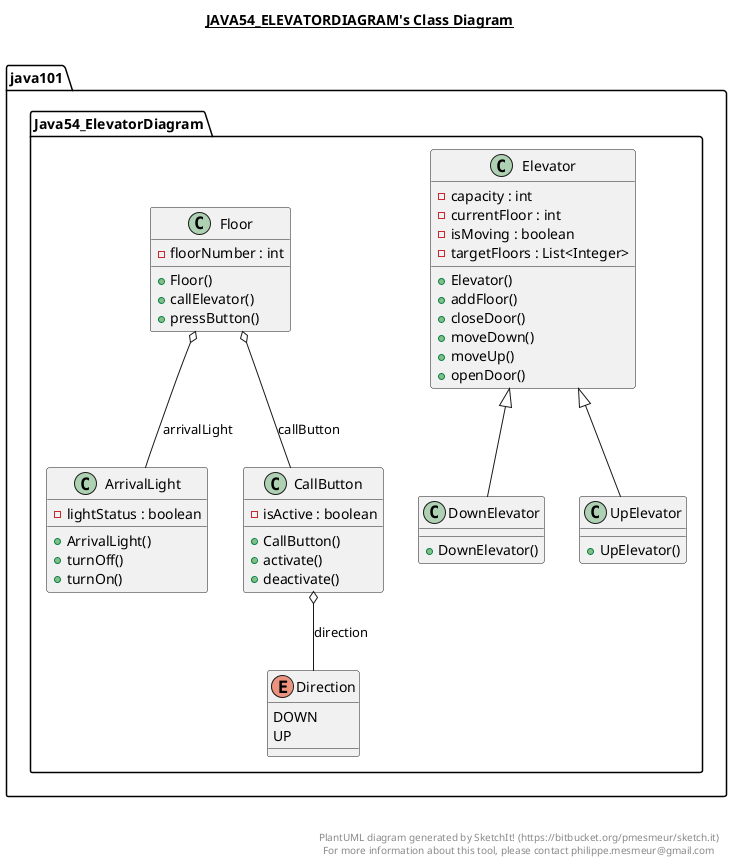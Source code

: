 @startuml

title __JAVA54_ELEVATORDIAGRAM's Class Diagram__\n

  namespace java101 {
    namespace Java54_ElevatorDiagram {
      class java101.Java54_ElevatorDiagram.ArrivalLight {
          - lightStatus : boolean
          + ArrivalLight()
          + turnOff()
          + turnOn()
      }
    }
  }
  

  namespace java101 {
    namespace Java54_ElevatorDiagram {
      class java101.Java54_ElevatorDiagram.CallButton {
          - isActive : boolean
          + CallButton()
          + activate()
          + deactivate()
      }
    }
  }
  

  namespace java101 {
    namespace Java54_ElevatorDiagram {
      enum Direction {
        DOWN
        UP
      }
    }
  }
  

  namespace java101 {
    namespace Java54_ElevatorDiagram {
      class java101.Java54_ElevatorDiagram.DownElevator {
          + DownElevator()
      }
    }
  }
  

  namespace java101 {
    namespace Java54_ElevatorDiagram {
      class java101.Java54_ElevatorDiagram.Elevator {
          - capacity : int
          - currentFloor : int
          - isMoving : boolean
          - targetFloors : List<Integer>
          + Elevator()
          + addFloor()
          + closeDoor()
          + moveDown()
          + moveUp()
          + openDoor()
      }
    }
  }
  

  namespace java101 {
    namespace Java54_ElevatorDiagram {
      class java101.Java54_ElevatorDiagram.Floor {
          - floorNumber : int
          + Floor()
          + callElevator()
          + pressButton()
      }
    }
  }
  

  namespace java101 {
    namespace Java54_ElevatorDiagram {
      class java101.Java54_ElevatorDiagram.UpElevator {
          + UpElevator()
      }
    }
  }
  

  java101.Java54_ElevatorDiagram.CallButton o-- java101.Java54_ElevatorDiagram.Direction : direction
  java101.Java54_ElevatorDiagram.DownElevator -up-|> java101.Java54_ElevatorDiagram.Elevator
  java101.Java54_ElevatorDiagram.Floor o-- java101.Java54_ElevatorDiagram.ArrivalLight : arrivalLight
  java101.Java54_ElevatorDiagram.Floor o-- java101.Java54_ElevatorDiagram.CallButton : callButton
  java101.Java54_ElevatorDiagram.UpElevator -up-|> java101.Java54_ElevatorDiagram.Elevator


right footer


PlantUML diagram generated by SketchIt! (https://bitbucket.org/pmesmeur/sketch.it)
For more information about this tool, please contact philippe.mesmeur@gmail.com
endfooter

@enduml
